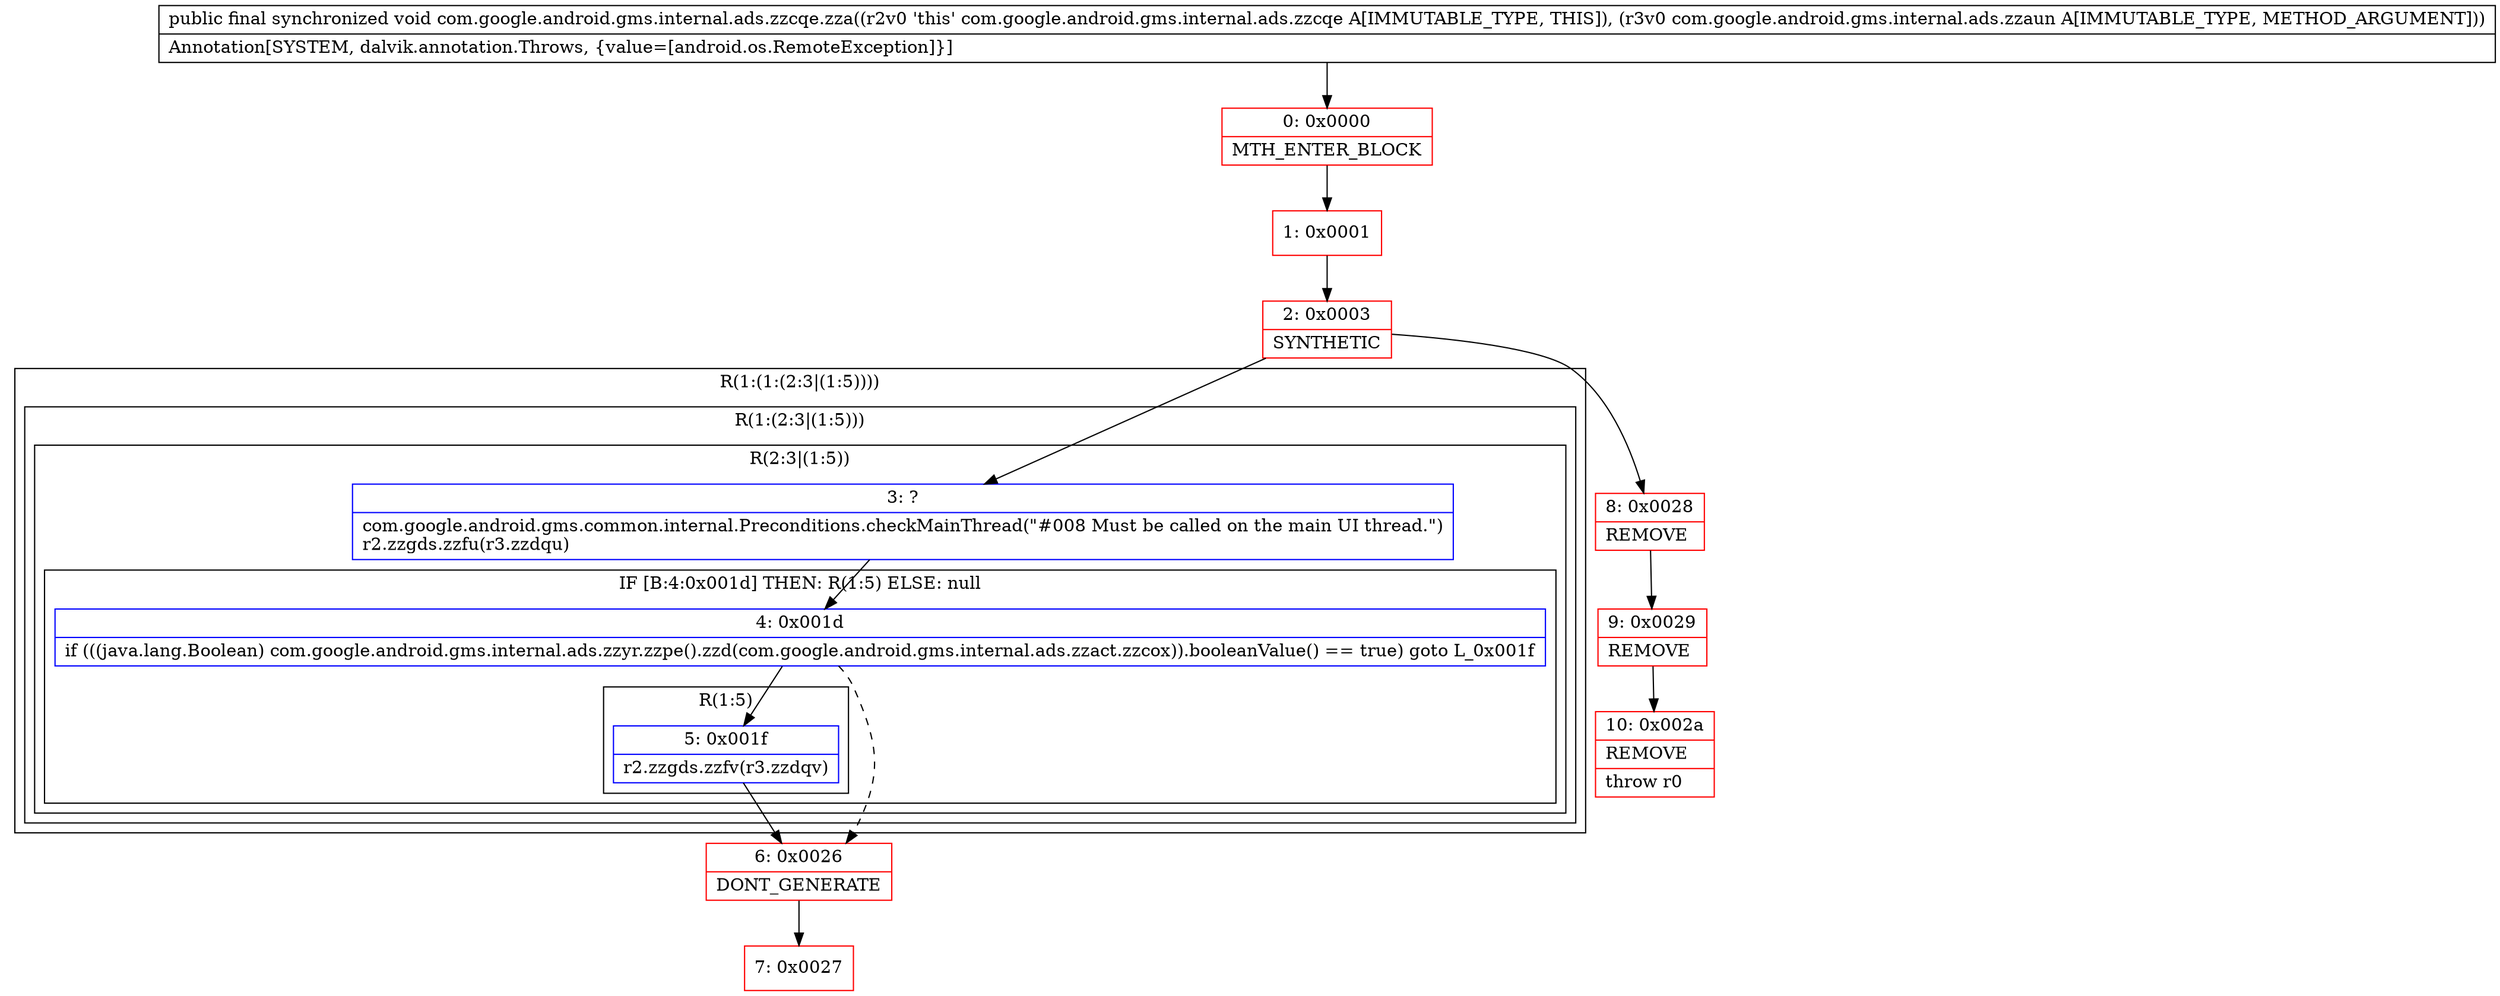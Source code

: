 digraph "CFG forcom.google.android.gms.internal.ads.zzcqe.zza(Lcom\/google\/android\/gms\/internal\/ads\/zzaun;)V" {
subgraph cluster_Region_1751461789 {
label = "R(1:(1:(2:3|(1:5))))";
node [shape=record,color=blue];
subgraph cluster_Region_884126781 {
label = "R(1:(2:3|(1:5)))";
node [shape=record,color=blue];
subgraph cluster_Region_1046138768 {
label = "R(2:3|(1:5))";
node [shape=record,color=blue];
Node_3 [shape=record,label="{3\:\ ?|com.google.android.gms.common.internal.Preconditions.checkMainThread(\"#008 Must be called on the main UI thread.\")\lr2.zzgds.zzfu(r3.zzdqu)\l}"];
subgraph cluster_IfRegion_1160425880 {
label = "IF [B:4:0x001d] THEN: R(1:5) ELSE: null";
node [shape=record,color=blue];
Node_4 [shape=record,label="{4\:\ 0x001d|if (((java.lang.Boolean) com.google.android.gms.internal.ads.zzyr.zzpe().zzd(com.google.android.gms.internal.ads.zzact.zzcox)).booleanValue() == true) goto L_0x001f\l}"];
subgraph cluster_Region_82999143 {
label = "R(1:5)";
node [shape=record,color=blue];
Node_5 [shape=record,label="{5\:\ 0x001f|r2.zzgds.zzfv(r3.zzdqv)\l}"];
}
}
}
}
}
Node_0 [shape=record,color=red,label="{0\:\ 0x0000|MTH_ENTER_BLOCK\l}"];
Node_1 [shape=record,color=red,label="{1\:\ 0x0001}"];
Node_2 [shape=record,color=red,label="{2\:\ 0x0003|SYNTHETIC\l}"];
Node_6 [shape=record,color=red,label="{6\:\ 0x0026|DONT_GENERATE\l}"];
Node_7 [shape=record,color=red,label="{7\:\ 0x0027}"];
Node_8 [shape=record,color=red,label="{8\:\ 0x0028|REMOVE\l}"];
Node_9 [shape=record,color=red,label="{9\:\ 0x0029|REMOVE\l}"];
Node_10 [shape=record,color=red,label="{10\:\ 0x002a|REMOVE\l|throw r0\l}"];
MethodNode[shape=record,label="{public final synchronized void com.google.android.gms.internal.ads.zzcqe.zza((r2v0 'this' com.google.android.gms.internal.ads.zzcqe A[IMMUTABLE_TYPE, THIS]), (r3v0 com.google.android.gms.internal.ads.zzaun A[IMMUTABLE_TYPE, METHOD_ARGUMENT]))  | Annotation[SYSTEM, dalvik.annotation.Throws, \{value=[android.os.RemoteException]\}]\l}"];
MethodNode -> Node_0;
Node_3 -> Node_4;
Node_4 -> Node_5;
Node_4 -> Node_6[style=dashed];
Node_5 -> Node_6;
Node_0 -> Node_1;
Node_1 -> Node_2;
Node_2 -> Node_3;
Node_2 -> Node_8;
Node_6 -> Node_7;
Node_8 -> Node_9;
Node_9 -> Node_10;
}

